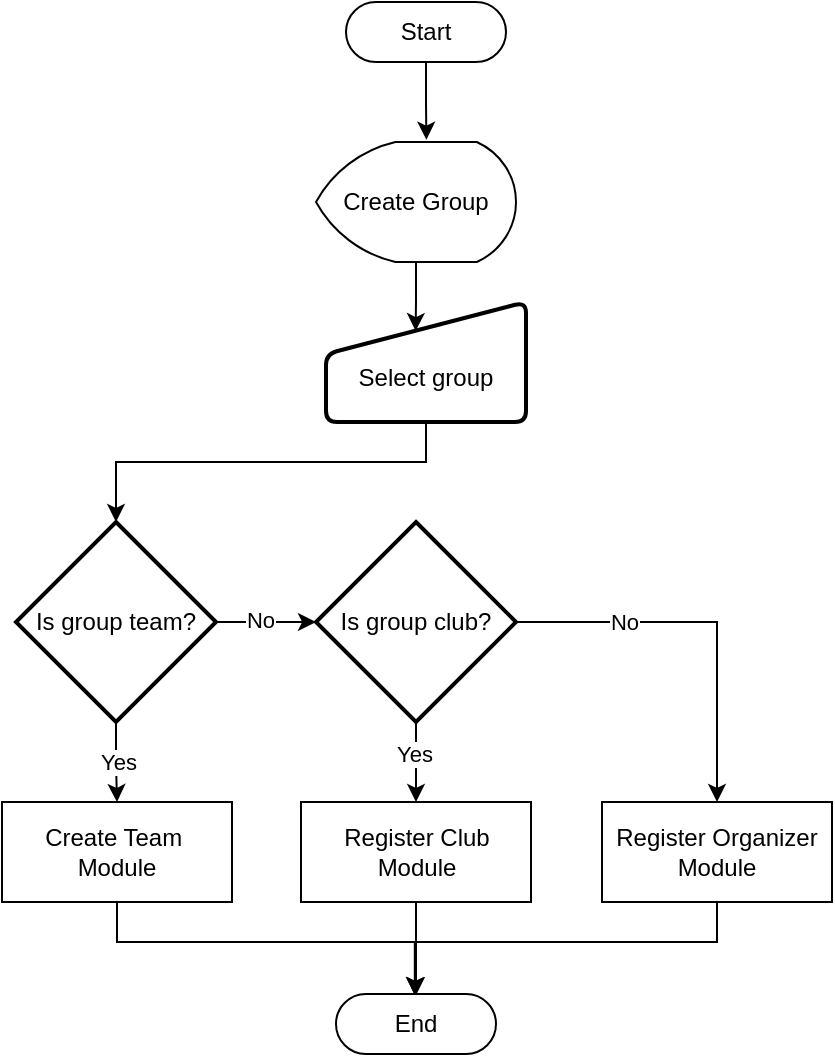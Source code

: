<mxfile version="27.0.5">
  <diagram name="Page-1" id="0GNrb317M7FNsh2NoSQl">
    <mxGraphModel dx="1216" dy="814" grid="1" gridSize="10" guides="1" tooltips="1" connect="1" arrows="1" fold="1" page="1" pageScale="1" pageWidth="850" pageHeight="1100" math="0" shadow="0">
      <root>
        <mxCell id="0" />
        <mxCell id="1" parent="0" />
        <mxCell id="qo7EJkZBotQjA6eEg6jS-1" value="Start" style="html=1;dashed=0;whiteSpace=wrap;shape=mxgraph.dfd.start" vertex="1" parent="1">
          <mxGeometry x="390" y="80" width="80" height="30" as="geometry" />
        </mxCell>
        <mxCell id="qo7EJkZBotQjA6eEg6jS-2" value="&lt;div&gt;&lt;br&gt;&lt;/div&gt;&lt;div&gt;Select group&lt;/div&gt;" style="html=1;strokeWidth=2;shape=manualInput;whiteSpace=wrap;rounded=1;size=26;arcSize=11;" vertex="1" parent="1">
          <mxGeometry x="380" y="230" width="100" height="60" as="geometry" />
        </mxCell>
        <mxCell id="qo7EJkZBotQjA6eEg6jS-3" style="edgeStyle=orthogonalEdgeStyle;rounded=0;orthogonalLoop=1;jettySize=auto;html=1;exitX=1;exitY=0.5;exitDx=0;exitDy=0;exitPerimeter=0;" edge="1" parent="1" source="qo7EJkZBotQjA6eEg6jS-6">
          <mxGeometry relative="1" as="geometry">
            <mxPoint x="375" y="390" as="targetPoint" />
          </mxGeometry>
        </mxCell>
        <mxCell id="qo7EJkZBotQjA6eEg6jS-4" value="No" style="edgeLabel;html=1;align=center;verticalAlign=middle;resizable=0;points=[];" vertex="1" connectable="0" parent="qo7EJkZBotQjA6eEg6jS-3">
          <mxGeometry x="-0.142" y="1" relative="1" as="geometry">
            <mxPoint as="offset" />
          </mxGeometry>
        </mxCell>
        <mxCell id="qo7EJkZBotQjA6eEg6jS-5" value="Yes" style="edgeStyle=orthogonalEdgeStyle;rounded=0;orthogonalLoop=1;jettySize=auto;html=1;entryX=0.5;entryY=0;entryDx=0;entryDy=0;" edge="1" parent="1" source="qo7EJkZBotQjA6eEg6jS-6" target="qo7EJkZBotQjA6eEg6jS-13">
          <mxGeometry relative="1" as="geometry" />
        </mxCell>
        <mxCell id="qo7EJkZBotQjA6eEg6jS-6" value="Is group team?" style="strokeWidth=2;html=1;shape=mxgraph.flowchart.decision;whiteSpace=wrap;" vertex="1" parent="1">
          <mxGeometry x="225" y="340" width="100" height="100" as="geometry" />
        </mxCell>
        <mxCell id="qo7EJkZBotQjA6eEg6jS-7" style="edgeStyle=orthogonalEdgeStyle;rounded=0;orthogonalLoop=1;jettySize=auto;html=1;" edge="1" parent="1" source="qo7EJkZBotQjA6eEg6jS-11" target="qo7EJkZBotQjA6eEg6jS-14">
          <mxGeometry relative="1" as="geometry" />
        </mxCell>
        <mxCell id="qo7EJkZBotQjA6eEg6jS-8" value="Yes" style="edgeLabel;html=1;align=center;verticalAlign=middle;resizable=0;points=[];" vertex="1" connectable="0" parent="qo7EJkZBotQjA6eEg6jS-7">
          <mxGeometry x="-0.231" y="-1" relative="1" as="geometry">
            <mxPoint as="offset" />
          </mxGeometry>
        </mxCell>
        <mxCell id="qo7EJkZBotQjA6eEg6jS-9" style="edgeStyle=orthogonalEdgeStyle;rounded=0;orthogonalLoop=1;jettySize=auto;html=1;" edge="1" parent="1" source="qo7EJkZBotQjA6eEg6jS-11" target="qo7EJkZBotQjA6eEg6jS-15">
          <mxGeometry relative="1" as="geometry" />
        </mxCell>
        <mxCell id="qo7EJkZBotQjA6eEg6jS-10" value="No" style="edgeLabel;html=1;align=center;verticalAlign=middle;resizable=0;points=[];" vertex="1" connectable="0" parent="qo7EJkZBotQjA6eEg6jS-9">
          <mxGeometry x="-0.434" relative="1" as="geometry">
            <mxPoint as="offset" />
          </mxGeometry>
        </mxCell>
        <mxCell id="qo7EJkZBotQjA6eEg6jS-11" value="Is group club?" style="strokeWidth=2;html=1;shape=mxgraph.flowchart.decision;whiteSpace=wrap;" vertex="1" parent="1">
          <mxGeometry x="375" y="340" width="100" height="100" as="geometry" />
        </mxCell>
        <mxCell id="qo7EJkZBotQjA6eEg6jS-12" style="edgeStyle=orthogonalEdgeStyle;rounded=0;orthogonalLoop=1;jettySize=auto;html=1;entryX=0.5;entryY=0;entryDx=0;entryDy=0;entryPerimeter=0;" edge="1" parent="1" source="qo7EJkZBotQjA6eEg6jS-2" target="qo7EJkZBotQjA6eEg6jS-6">
          <mxGeometry relative="1" as="geometry">
            <Array as="points">
              <mxPoint x="430" y="310" />
              <mxPoint x="275" y="310" />
            </Array>
          </mxGeometry>
        </mxCell>
        <mxCell id="qo7EJkZBotQjA6eEg6jS-13" value="Create Team&amp;nbsp;&lt;div&gt;Module&lt;/div&gt;" style="html=1;dashed=0;whiteSpace=wrap;" vertex="1" parent="1">
          <mxGeometry x="218" y="480" width="115" height="50" as="geometry" />
        </mxCell>
        <mxCell id="qo7EJkZBotQjA6eEg6jS-14" value="Register Club&lt;div&gt;Module&lt;/div&gt;" style="html=1;dashed=0;whiteSpace=wrap;" vertex="1" parent="1">
          <mxGeometry x="367.5" y="480" width="115" height="50" as="geometry" />
        </mxCell>
        <mxCell id="qo7EJkZBotQjA6eEg6jS-15" value="Register Organizer Module" style="html=1;dashed=0;whiteSpace=wrap;" vertex="1" parent="1">
          <mxGeometry x="518" y="480" width="115" height="50" as="geometry" />
        </mxCell>
        <mxCell id="qo7EJkZBotQjA6eEg6jS-16" style="edgeStyle=orthogonalEdgeStyle;rounded=0;orthogonalLoop=1;jettySize=auto;html=1;entryX=0.494;entryY=0.277;entryDx=0;entryDy=0;entryPerimeter=0;" edge="1" parent="1" source="qo7EJkZBotQjA6eEg6jS-14">
          <mxGeometry relative="1" as="geometry">
            <mxPoint x="424.4" y="576.62" as="targetPoint" />
          </mxGeometry>
        </mxCell>
        <mxCell id="qo7EJkZBotQjA6eEg6jS-17" style="edgeStyle=orthogonalEdgeStyle;rounded=0;orthogonalLoop=1;jettySize=auto;html=1;entryX=0.494;entryY=0.277;entryDx=0;entryDy=0;entryPerimeter=0;" edge="1" parent="1" source="qo7EJkZBotQjA6eEg6jS-15">
          <mxGeometry relative="1" as="geometry">
            <Array as="points">
              <mxPoint x="575.5" y="550" />
              <mxPoint x="424.5" y="550" />
            </Array>
            <mxPoint x="424.4" y="576.62" as="targetPoint" />
          </mxGeometry>
        </mxCell>
        <mxCell id="qo7EJkZBotQjA6eEg6jS-18" style="edgeStyle=orthogonalEdgeStyle;rounded=0;orthogonalLoop=1;jettySize=auto;html=1;entryX=0.5;entryY=0.277;entryDx=0;entryDy=0;entryPerimeter=0;" edge="1" parent="1" source="qo7EJkZBotQjA6eEg6jS-13">
          <mxGeometry relative="1" as="geometry">
            <Array as="points">
              <mxPoint x="275.5" y="550" />
              <mxPoint x="425.5" y="550" />
            </Array>
            <mxPoint x="425" y="576.62" as="targetPoint" />
          </mxGeometry>
        </mxCell>
        <mxCell id="qo7EJkZBotQjA6eEg6jS-19" value="End" style="html=1;dashed=0;whiteSpace=wrap;shape=mxgraph.dfd.start" vertex="1" parent="1">
          <mxGeometry x="385" y="576" width="80" height="30" as="geometry" />
        </mxCell>
        <mxCell id="qo7EJkZBotQjA6eEg6jS-20" value="Create Group" style="strokeWidth=1;html=1;shape=mxgraph.flowchart.display;whiteSpace=wrap;" vertex="1" parent="1">
          <mxGeometry x="375" y="150" width="100" height="60" as="geometry" />
        </mxCell>
        <mxCell id="qo7EJkZBotQjA6eEg6jS-21" style="edgeStyle=orthogonalEdgeStyle;rounded=0;orthogonalLoop=1;jettySize=auto;html=1;entryX=0.552;entryY=-0.019;entryDx=0;entryDy=0;entryPerimeter=0;" edge="1" parent="1" source="qo7EJkZBotQjA6eEg6jS-1" target="qo7EJkZBotQjA6eEg6jS-20">
          <mxGeometry relative="1" as="geometry" />
        </mxCell>
        <mxCell id="qo7EJkZBotQjA6eEg6jS-22" style="edgeStyle=orthogonalEdgeStyle;rounded=0;orthogonalLoop=1;jettySize=auto;html=1;entryX=0.448;entryY=0.242;entryDx=0;entryDy=0;entryPerimeter=0;" edge="1" parent="1" source="qo7EJkZBotQjA6eEg6jS-20" target="qo7EJkZBotQjA6eEg6jS-2">
          <mxGeometry relative="1" as="geometry" />
        </mxCell>
      </root>
    </mxGraphModel>
  </diagram>
</mxfile>
